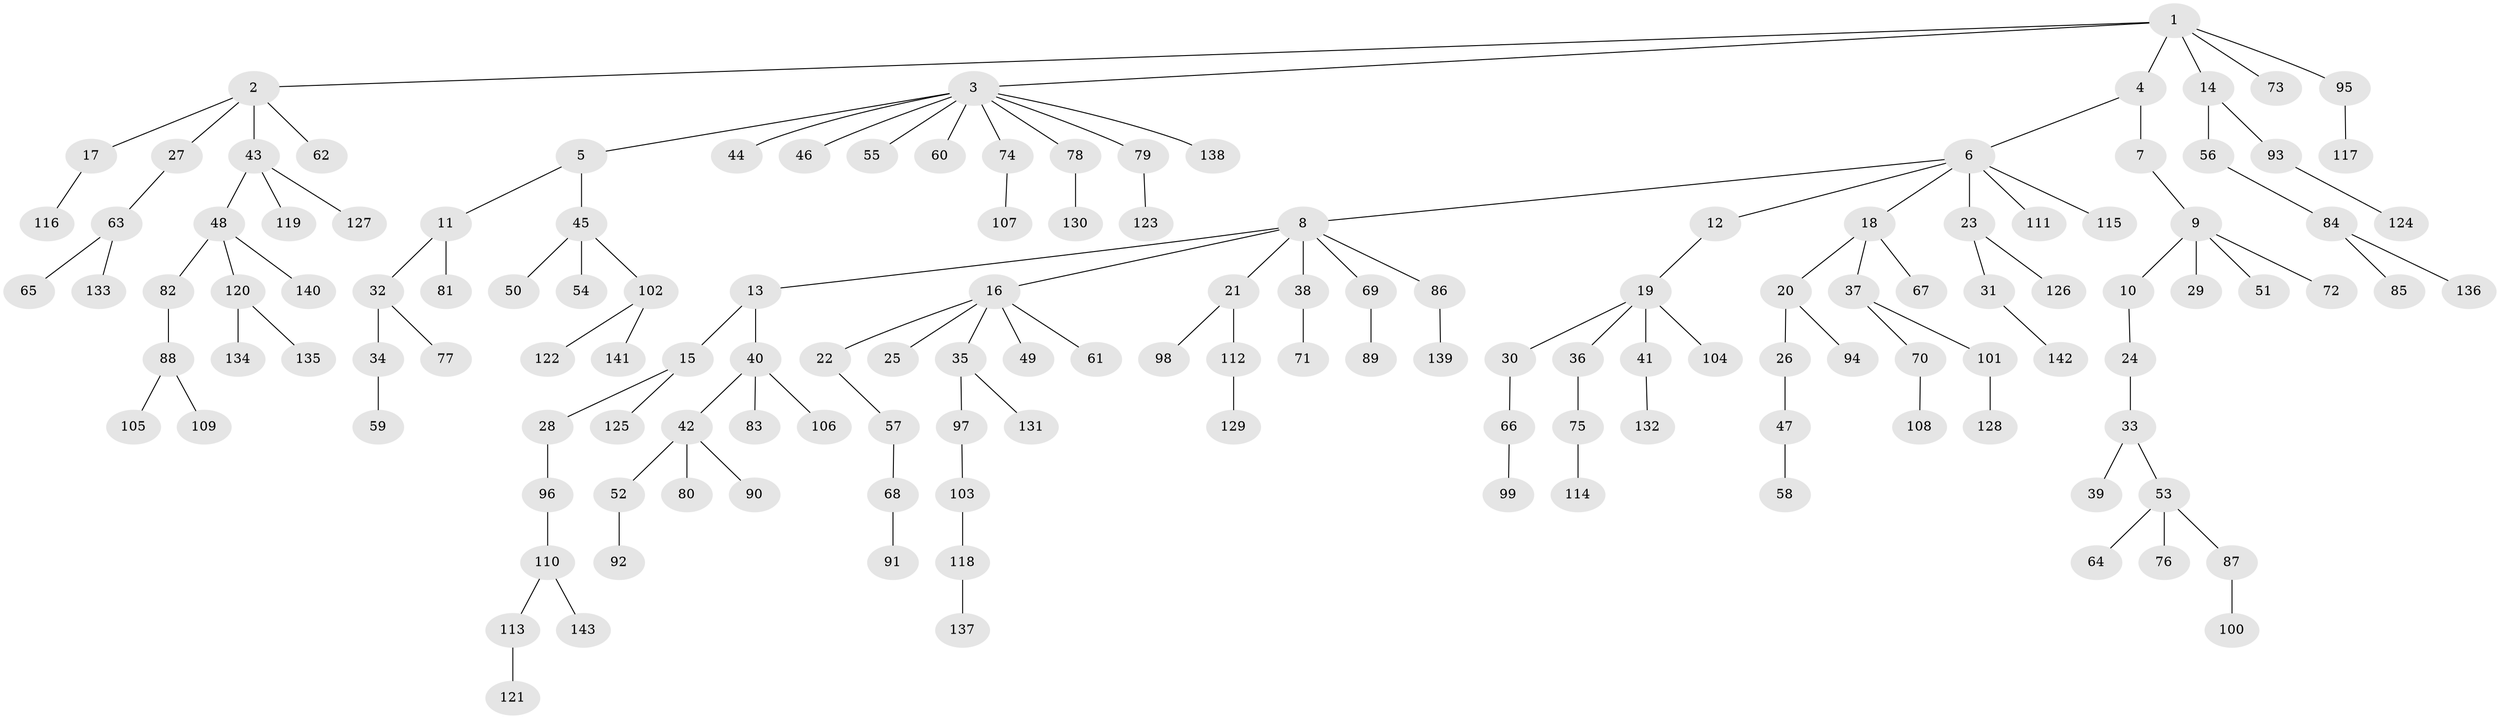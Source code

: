 // Generated by graph-tools (version 1.1) at 2025/11/02/27/25 16:11:27]
// undirected, 143 vertices, 142 edges
graph export_dot {
graph [start="1"]
  node [color=gray90,style=filled];
  1;
  2;
  3;
  4;
  5;
  6;
  7;
  8;
  9;
  10;
  11;
  12;
  13;
  14;
  15;
  16;
  17;
  18;
  19;
  20;
  21;
  22;
  23;
  24;
  25;
  26;
  27;
  28;
  29;
  30;
  31;
  32;
  33;
  34;
  35;
  36;
  37;
  38;
  39;
  40;
  41;
  42;
  43;
  44;
  45;
  46;
  47;
  48;
  49;
  50;
  51;
  52;
  53;
  54;
  55;
  56;
  57;
  58;
  59;
  60;
  61;
  62;
  63;
  64;
  65;
  66;
  67;
  68;
  69;
  70;
  71;
  72;
  73;
  74;
  75;
  76;
  77;
  78;
  79;
  80;
  81;
  82;
  83;
  84;
  85;
  86;
  87;
  88;
  89;
  90;
  91;
  92;
  93;
  94;
  95;
  96;
  97;
  98;
  99;
  100;
  101;
  102;
  103;
  104;
  105;
  106;
  107;
  108;
  109;
  110;
  111;
  112;
  113;
  114;
  115;
  116;
  117;
  118;
  119;
  120;
  121;
  122;
  123;
  124;
  125;
  126;
  127;
  128;
  129;
  130;
  131;
  132;
  133;
  134;
  135;
  136;
  137;
  138;
  139;
  140;
  141;
  142;
  143;
  1 -- 2;
  1 -- 3;
  1 -- 4;
  1 -- 14;
  1 -- 73;
  1 -- 95;
  2 -- 17;
  2 -- 27;
  2 -- 43;
  2 -- 62;
  3 -- 5;
  3 -- 44;
  3 -- 46;
  3 -- 55;
  3 -- 60;
  3 -- 74;
  3 -- 78;
  3 -- 79;
  3 -- 138;
  4 -- 6;
  4 -- 7;
  5 -- 11;
  5 -- 45;
  6 -- 8;
  6 -- 12;
  6 -- 18;
  6 -- 23;
  6 -- 111;
  6 -- 115;
  7 -- 9;
  8 -- 13;
  8 -- 16;
  8 -- 21;
  8 -- 38;
  8 -- 69;
  8 -- 86;
  9 -- 10;
  9 -- 29;
  9 -- 51;
  9 -- 72;
  10 -- 24;
  11 -- 32;
  11 -- 81;
  12 -- 19;
  13 -- 15;
  13 -- 40;
  14 -- 56;
  14 -- 93;
  15 -- 28;
  15 -- 125;
  16 -- 22;
  16 -- 25;
  16 -- 35;
  16 -- 49;
  16 -- 61;
  17 -- 116;
  18 -- 20;
  18 -- 37;
  18 -- 67;
  19 -- 30;
  19 -- 36;
  19 -- 41;
  19 -- 104;
  20 -- 26;
  20 -- 94;
  21 -- 98;
  21 -- 112;
  22 -- 57;
  23 -- 31;
  23 -- 126;
  24 -- 33;
  26 -- 47;
  27 -- 63;
  28 -- 96;
  30 -- 66;
  31 -- 142;
  32 -- 34;
  32 -- 77;
  33 -- 39;
  33 -- 53;
  34 -- 59;
  35 -- 97;
  35 -- 131;
  36 -- 75;
  37 -- 70;
  37 -- 101;
  38 -- 71;
  40 -- 42;
  40 -- 83;
  40 -- 106;
  41 -- 132;
  42 -- 52;
  42 -- 80;
  42 -- 90;
  43 -- 48;
  43 -- 119;
  43 -- 127;
  45 -- 50;
  45 -- 54;
  45 -- 102;
  47 -- 58;
  48 -- 82;
  48 -- 120;
  48 -- 140;
  52 -- 92;
  53 -- 64;
  53 -- 76;
  53 -- 87;
  56 -- 84;
  57 -- 68;
  63 -- 65;
  63 -- 133;
  66 -- 99;
  68 -- 91;
  69 -- 89;
  70 -- 108;
  74 -- 107;
  75 -- 114;
  78 -- 130;
  79 -- 123;
  82 -- 88;
  84 -- 85;
  84 -- 136;
  86 -- 139;
  87 -- 100;
  88 -- 105;
  88 -- 109;
  93 -- 124;
  95 -- 117;
  96 -- 110;
  97 -- 103;
  101 -- 128;
  102 -- 122;
  102 -- 141;
  103 -- 118;
  110 -- 113;
  110 -- 143;
  112 -- 129;
  113 -- 121;
  118 -- 137;
  120 -- 134;
  120 -- 135;
}

